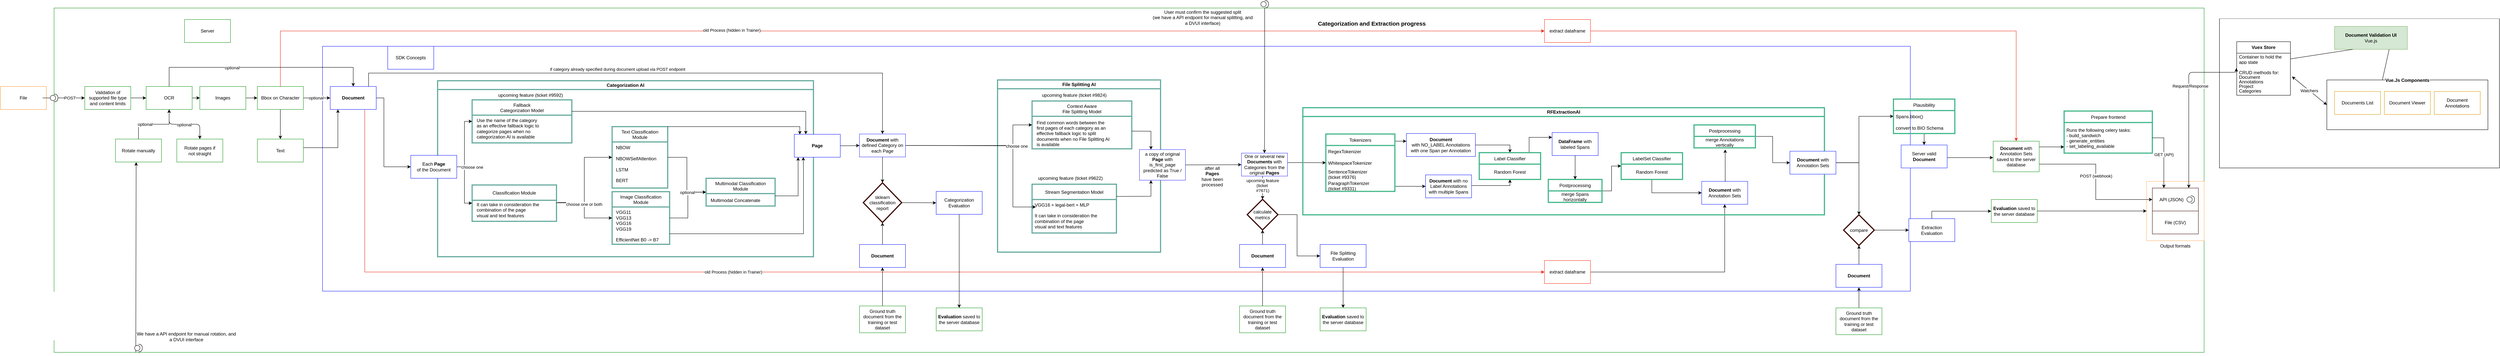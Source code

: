 <mxfile version="21.3.6" type="device">
  <diagram id="Y_4e-g6y54JG4lKSlURq" name="Page-1">
    <mxGraphModel dx="3293" dy="857" grid="1" gridSize="10" guides="1" tooltips="1" connect="1" arrows="1" fold="1" page="1" pageScale="1" pageWidth="850" pageHeight="1100" math="0" shadow="0">
      <root>
        <mxCell id="0" />
        <mxCell id="1" parent="0" />
        <mxCell id="4hGdP1M2JwbJeWWglB2I-54" value="" style="rounded=0;whiteSpace=wrap;html=1;strokeColor=#129416;" parent="1" vertex="1">
          <mxGeometry x="-850" y="120" width="5606" height="900" as="geometry" />
        </mxCell>
        <mxCell id="2g9Gco3Wk7Qit-5-Im8r-12" value="Output formats" style="rounded=0;whiteSpace=wrap;html=1;strokeColor=#FFB366;labelPosition=center;verticalLabelPosition=bottom;align=center;verticalAlign=top;" parent="1" vertex="1">
          <mxGeometry x="4606" y="573" width="150" height="155" as="geometry" />
        </mxCell>
        <mxCell id="4hGdP1M2JwbJeWWglB2I-15" value="" style="rounded=0;whiteSpace=wrap;html=1;strokeColor=#0F17FF;" parent="1" vertex="1">
          <mxGeometry x="-150" y="220" width="4140" height="640" as="geometry" />
        </mxCell>
        <mxCell id="4hGdP1M2JwbJeWWglB2I-59" style="edgeStyle=orthogonalEdgeStyle;rounded=0;orthogonalLoop=1;jettySize=auto;html=1;exitX=0.5;exitY=0;exitDx=0;exitDy=0;entryX=0;entryY=0.5;entryDx=0;entryDy=0;strokeColor=#E62712;" parent="1" source="4hGdP1M2JwbJeWWglB2I-42" target="4hGdP1M2JwbJeWWglB2I-60" edge="1">
          <mxGeometry relative="1" as="geometry">
            <Array as="points">
              <mxPoint x="-260" y="180" />
            </Array>
          </mxGeometry>
        </mxCell>
        <mxCell id="9MLLla6oI4jPxRE4S_ba-36" value="old Process (hidden in Trainer)" style="edgeLabel;html=1;align=center;verticalAlign=middle;resizable=0;points=[];" parent="4hGdP1M2JwbJeWWglB2I-59" vertex="1" connectable="0">
          <mxGeometry x="-0.086" y="2" relative="1" as="geometry">
            <mxPoint x="-251" as="offset" />
          </mxGeometry>
        </mxCell>
        <mxCell id="vx7GEG0v0-2Jzm9RmqDa-37" style="edgeStyle=orthogonalEdgeStyle;rounded=0;orthogonalLoop=1;jettySize=auto;html=1;entryX=0;entryY=0.5;entryDx=0;entryDy=0;" parent="1" source="4hGdP1M2JwbJeWWglB2I-1" target="vx7GEG0v0-2Jzm9RmqDa-39" edge="1">
          <mxGeometry relative="1" as="geometry">
            <mxPoint x="-90" y="760" as="targetPoint" />
            <Array as="points">
              <mxPoint x="10" y="355" />
              <mxPoint x="10" y="535" />
            </Array>
          </mxGeometry>
        </mxCell>
        <mxCell id="9MLLla6oI4jPxRE4S_ba-65" style="edgeStyle=orthogonalEdgeStyle;rounded=0;orthogonalLoop=1;jettySize=auto;html=1;entryX=0.5;entryY=0;entryDx=0;entryDy=0;" parent="1" source="4hGdP1M2JwbJeWWglB2I-4" target="9MLLla6oI4jPxRE4S_ba-66" edge="1">
          <mxGeometry relative="1" as="geometry">
            <Array as="points">
              <mxPoint x="2946" y="478" />
            </Array>
          </mxGeometry>
        </mxCell>
        <mxCell id="4hGdP1M2JwbJeWWglB2I-4" value="&lt;div&gt;&lt;b&gt;Document&lt;/b&gt;&lt;br&gt;&lt;/div&gt;&lt;div&gt;with NO_LABEL Annotations&lt;/div&gt;&lt;div&gt;with one Span per Annotation&lt;/div&gt;" style="rounded=0;whiteSpace=wrap;html=1;strokeColor=#0F17FF;" parent="1" vertex="1">
          <mxGeometry x="2676" y="448" width="180" height="60" as="geometry" />
        </mxCell>
        <mxCell id="4hGdP1M2JwbJeWWglB2I-38" value="SDK Concepts" style="rounded=0;whiteSpace=wrap;html=1;fillColor=none;strokeColor=#0F17FF;" parent="1" vertex="1">
          <mxGeometry x="20" y="220" width="120" height="60" as="geometry" />
        </mxCell>
        <mxCell id="2g9Gco3Wk7Qit-5-Im8r-6" style="edgeStyle=orthogonalEdgeStyle;rounded=0;orthogonalLoop=1;jettySize=auto;html=1;exitX=1;exitY=0.5;exitDx=0;exitDy=0;" parent="1" source="4hGdP1M2JwbJeWWglB2I-40" target="2g9Gco3Wk7Qit-5-Im8r-5" edge="1">
          <mxGeometry relative="1" as="geometry">
            <Array as="points">
              <mxPoint x="4326" y="483" />
            </Array>
          </mxGeometry>
        </mxCell>
        <mxCell id="2g9Gco3Wk7Qit-5-Im8r-18" style="edgeStyle=orthogonalEdgeStyle;rounded=0;orthogonalLoop=1;jettySize=auto;html=1;exitX=1;exitY=0.75;exitDx=0;exitDy=0;entryX=0;entryY=0.5;entryDx=0;entryDy=0;" parent="1" source="4hGdP1M2JwbJeWWglB2I-40" target="9MLLla6oI4jPxRE4S_ba-106" edge="1">
          <mxGeometry relative="1" as="geometry" />
        </mxCell>
        <mxCell id="2g9Gco3Wk7Qit-5-Im8r-19" value="POST (webhook)" style="edgeLabel;html=1;align=center;verticalAlign=middle;resizable=0;points=[];" parent="2g9Gco3Wk7Qit-5-Im8r-18" vertex="1" connectable="0">
          <mxGeometry x="-0.082" relative="1" as="geometry">
            <mxPoint as="offset" />
          </mxGeometry>
        </mxCell>
        <mxCell id="4hGdP1M2JwbJeWWglB2I-40" value="&lt;b&gt;Document &lt;/b&gt;with Annotation Sets saved to the server database" style="rounded=0;whiteSpace=wrap;html=1;strokeColor=#129416;" parent="1" vertex="1">
          <mxGeometry x="4206" y="468" width="120" height="80" as="geometry" />
        </mxCell>
        <mxCell id="4hGdP1M2JwbJeWWglB2I-44" style="edgeStyle=orthogonalEdgeStyle;rounded=0;orthogonalLoop=1;jettySize=auto;html=1;" parent="1" source="4hGdP1M2JwbJeWWglB2I-42" target="4hGdP1M2JwbJeWWglB2I-1" edge="1">
          <mxGeometry relative="1" as="geometry">
            <Array as="points">
              <mxPoint x="-130" y="355" />
              <mxPoint x="-130" y="355" />
            </Array>
          </mxGeometry>
        </mxCell>
        <mxCell id="9MLLla6oI4jPxRE4S_ba-6" value="optional" style="edgeLabel;html=1;align=center;verticalAlign=middle;resizable=0;points=[];" parent="4hGdP1M2JwbJeWWglB2I-44" vertex="1" connectable="0">
          <mxGeometry x="-0.063" relative="1" as="geometry">
            <mxPoint as="offset" />
          </mxGeometry>
        </mxCell>
        <mxCell id="9MLLla6oI4jPxRE4S_ba-1" value="" style="edgeStyle=orthogonalEdgeStyle;rounded=0;orthogonalLoop=1;jettySize=auto;html=1;" parent="1" source="4hGdP1M2JwbJeWWglB2I-42" target="4hGdP1M2JwbJeWWglB2I-43" edge="1">
          <mxGeometry relative="1" as="geometry" />
        </mxCell>
        <mxCell id="4hGdP1M2JwbJeWWglB2I-42" value="Bbox on Character" style="rounded=0;whiteSpace=wrap;html=1;fillColor=none;strokeColor=#129416;" parent="1" vertex="1">
          <mxGeometry x="-320" y="325" width="120" height="60" as="geometry" />
        </mxCell>
        <mxCell id="4hGdP1M2JwbJeWWglB2I-45" style="edgeStyle=orthogonalEdgeStyle;rounded=0;orthogonalLoop=1;jettySize=auto;html=1;" parent="1" source="4hGdP1M2JwbJeWWglB2I-43" target="4hGdP1M2JwbJeWWglB2I-1" edge="1">
          <mxGeometry relative="1" as="geometry">
            <Array as="points">
              <mxPoint x="-110" y="485" />
            </Array>
          </mxGeometry>
        </mxCell>
        <mxCell id="4hGdP1M2JwbJeWWglB2I-43" value="Text" style="rounded=0;whiteSpace=wrap;html=1;fillColor=none;strokeColor=#129416;" parent="1" vertex="1">
          <mxGeometry x="-320" y="462.5" width="120" height="60" as="geometry" />
        </mxCell>
        <mxCell id="9MLLla6oI4jPxRE4S_ba-94" style="edgeStyle=orthogonalEdgeStyle;rounded=0;orthogonalLoop=1;jettySize=auto;html=1;" parent="1" source="4hGdP1M2JwbJeWWglB2I-46" target="9MLLla6oI4jPxRE4S_ba-93" edge="1">
          <mxGeometry relative="1" as="geometry" />
        </mxCell>
        <mxCell id="4hGdP1M2JwbJeWWglB2I-46" value="Document" style="rounded=0;whiteSpace=wrap;html=1;strokeColor=#0F17FF;fontStyle=1" parent="1" vertex="1">
          <mxGeometry x="3796" y="790" width="120" height="60" as="geometry" />
        </mxCell>
        <mxCell id="4hGdP1M2JwbJeWWglB2I-50" style="edgeStyle=orthogonalEdgeStyle;rounded=0;orthogonalLoop=1;jettySize=auto;html=1;" parent="1" source="4hGdP1M2JwbJeWWglB2I-47" target="4hGdP1M2JwbJeWWglB2I-46" edge="1">
          <mxGeometry relative="1" as="geometry" />
        </mxCell>
        <mxCell id="4hGdP1M2JwbJeWWglB2I-47" value="Ground truth document from the training or test dataset" style="rounded=0;whiteSpace=wrap;html=1;strokeColor=#129416;" parent="1" vertex="1">
          <mxGeometry x="3796" y="903.75" width="120" height="70" as="geometry" />
        </mxCell>
        <mxCell id="4hGdP1M2JwbJeWWglB2I-55" value="Server" style="rounded=0;whiteSpace=wrap;html=1;fillColor=none;strokeColor=#129416;" parent="1" vertex="1">
          <mxGeometry x="-510" y="150" width="120" height="60" as="geometry" />
        </mxCell>
        <mxCell id="2g9Gco3Wk7Qit-5-Im8r-14" style="edgeStyle=orthogonalEdgeStyle;rounded=0;orthogonalLoop=1;jettySize=auto;html=1;exitX=1;exitY=0.5;exitDx=0;exitDy=0;entryX=0;entryY=0.5;entryDx=0;entryDy=0;" parent="1" source="4hGdP1M2JwbJeWWglB2I-56" target="2g9Gco3Wk7Qit-5-Im8r-12" edge="1">
          <mxGeometry relative="1" as="geometry" />
        </mxCell>
        <mxCell id="4hGdP1M2JwbJeWWglB2I-56" value="&lt;b&gt;Evaluation&lt;/b&gt; saved to the server database" style="rounded=0;whiteSpace=wrap;html=1;strokeColor=#129416;" parent="1" vertex="1">
          <mxGeometry x="4201" y="620.5" width="120" height="60" as="geometry" />
        </mxCell>
        <mxCell id="4hGdP1M2JwbJeWWglB2I-61" style="edgeStyle=orthogonalEdgeStyle;rounded=0;orthogonalLoop=1;jettySize=auto;html=1;strokeColor=#EB2813;entryX=0.5;entryY=0;entryDx=0;entryDy=0;exitX=1;exitY=0.5;exitDx=0;exitDy=0;" parent="1" source="4hGdP1M2JwbJeWWglB2I-60" target="4hGdP1M2JwbJeWWglB2I-40" edge="1">
          <mxGeometry relative="1" as="geometry">
            <Array as="points">
              <mxPoint x="4266" y="180" />
            </Array>
          </mxGeometry>
        </mxCell>
        <mxCell id="4hGdP1M2JwbJeWWglB2I-60" value="extract dataframe" style="rounded=0;whiteSpace=wrap;html=1;strokeColor=#FF2C14;" parent="1" vertex="1">
          <mxGeometry x="3036" y="150" width="120" height="60" as="geometry" />
        </mxCell>
        <mxCell id="9MLLla6oI4jPxRE4S_ba-4" style="edgeStyle=orthogonalEdgeStyle;rounded=0;orthogonalLoop=1;jettySize=auto;html=1;entryX=0.5;entryY=0;entryDx=0;entryDy=0;" parent="1" source="9MLLla6oI4jPxRE4S_ba-3" target="4hGdP1M2JwbJeWWglB2I-1" edge="1">
          <mxGeometry relative="1" as="geometry">
            <Array as="points">
              <mxPoint x="-550" y="275" />
              <mxPoint x="-70" y="275" />
            </Array>
          </mxGeometry>
        </mxCell>
        <mxCell id="9MLLla6oI4jPxRE4S_ba-5" value="optional" style="edgeLabel;html=1;align=center;verticalAlign=middle;resizable=0;points=[];" parent="9MLLla6oI4jPxRE4S_ba-4" vertex="1" connectable="0">
          <mxGeometry x="-0.263" y="-1" relative="1" as="geometry">
            <mxPoint as="offset" />
          </mxGeometry>
        </mxCell>
        <mxCell id="9MLLla6oI4jPxRE4S_ba-40" value="" style="edgeStyle=orthogonalEdgeStyle;rounded=0;orthogonalLoop=1;jettySize=auto;html=1;" parent="1" source="9MLLla6oI4jPxRE4S_ba-3" target="9MLLla6oI4jPxRE4S_ba-39" edge="1">
          <mxGeometry relative="1" as="geometry" />
        </mxCell>
        <mxCell id="2g9Gco3Wk7Qit-5-Im8r-27" style="endArrow=classic;startArrow=classic;html=1;fontFamily=Helvetica;fontSize=11;fontColor=default;align=center;strokeColor=default;edgeStyle=orthogonalEdgeStyle;" parent="1" source="9MLLla6oI4jPxRE4S_ba-3" target="GbPzBh_5DXwl44FfzJLB-2" edge="1">
          <mxGeometry relative="1" as="geometry" />
        </mxCell>
        <mxCell id="2g9Gco3Wk7Qit-5-Im8r-28" value="optional" style="edgeLabel;html=1;align=center;verticalAlign=middle;resizable=0;points=[];" parent="2g9Gco3Wk7Qit-5-Im8r-27" vertex="1" connectable="0">
          <mxGeometry x="-0.022" y="-1" relative="1" as="geometry">
            <mxPoint as="offset" />
          </mxGeometry>
        </mxCell>
        <mxCell id="9MLLla6oI4jPxRE4S_ba-3" value="OCR" style="rounded=0;whiteSpace=wrap;html=1;fillColor=none;strokeColor=#129416;" parent="1" vertex="1">
          <mxGeometry x="-610" y="325" width="120" height="60" as="geometry" />
        </mxCell>
        <mxCell id="9MLLla6oI4jPxRE4S_ba-45" style="edgeStyle=orthogonalEdgeStyle;rounded=0;orthogonalLoop=1;jettySize=auto;html=1;" parent="1" source="9MLLla6oI4jPxRE4S_ba-90" target="4hGdP1M2JwbJeWWglB2I-40" edge="1">
          <mxGeometry relative="1" as="geometry">
            <mxPoint x="4309" y="363" as="sourcePoint" />
            <Array as="points">
              <mxPoint x="4191" y="511" />
              <mxPoint x="4191" y="511" />
            </Array>
          </mxGeometry>
        </mxCell>
        <mxCell id="9MLLla6oI4jPxRE4S_ba-41" style="edgeStyle=orthogonalEdgeStyle;rounded=0;orthogonalLoop=1;jettySize=auto;html=1;" parent="1" source="9MLLla6oI4jPxRE4S_ba-39" target="4hGdP1M2JwbJeWWglB2I-42" edge="1">
          <mxGeometry relative="1" as="geometry" />
        </mxCell>
        <mxCell id="9MLLla6oI4jPxRE4S_ba-39" value="Images" style="rounded=0;whiteSpace=wrap;html=1;fillColor=none;strokeColor=#129416;" parent="1" vertex="1">
          <mxGeometry x="-470" y="325" width="120" height="60" as="geometry" />
        </mxCell>
        <mxCell id="9MLLla6oI4jPxRE4S_ba-43" style="edgeStyle=orthogonalEdgeStyle;rounded=0;orthogonalLoop=1;jettySize=auto;html=1;entryX=0;entryY=0.5;entryDx=0;entryDy=0;startArrow=none;" parent="1" source="HjN8L-3muKGVJR2-hx_8-20" target="HjN8L-3muKGVJR2-hx_8-12" edge="1">
          <mxGeometry relative="1" as="geometry" />
        </mxCell>
        <mxCell id="9MLLla6oI4jPxRE4S_ba-92" value="POST" style="edgeLabel;html=1;align=center;verticalAlign=middle;resizable=0;points=[];" parent="9MLLla6oI4jPxRE4S_ba-43" vertex="1" connectable="0">
          <mxGeometry x="0.236" y="-2" relative="1" as="geometry">
            <mxPoint x="-13" y="-2" as="offset" />
          </mxGeometry>
        </mxCell>
        <mxCell id="9MLLla6oI4jPxRE4S_ba-42" value="File" style="rounded=0;whiteSpace=wrap;html=1;strokeColor=#FF9933;" parent="1" vertex="1">
          <mxGeometry x="-990" y="325" width="120" height="60" as="geometry" />
        </mxCell>
        <mxCell id="uCFwbwdLhiHwo-Qxrh92-10" style="edgeStyle=orthogonalEdgeStyle;rounded=0;orthogonalLoop=1;jettySize=auto;html=1;" parent="1" source="9MLLla6oI4jPxRE4S_ba-53" edge="1">
          <mxGeometry relative="1" as="geometry">
            <mxPoint x="2676" y="468" as="targetPoint" />
            <Array as="points">
              <mxPoint x="2676" y="468" />
            </Array>
          </mxGeometry>
        </mxCell>
        <mxCell id="uCFwbwdLhiHwo-Qxrh92-13" style="edgeStyle=orthogonalEdgeStyle;rounded=0;orthogonalLoop=1;jettySize=auto;html=1;" parent="1" source="9MLLla6oI4jPxRE4S_ba-53" target="9MLLla6oI4jPxRE4S_ba-58" edge="1">
          <mxGeometry relative="1" as="geometry">
            <Array as="points">
              <mxPoint x="2666" y="586" />
              <mxPoint x="2666" y="586" />
            </Array>
          </mxGeometry>
        </mxCell>
        <mxCell id="9MLLla6oI4jPxRE4S_ba-53" value="Tokenizers" style="swimlane;fontStyle=0;childLayout=stackLayout;horizontal=1;startSize=30;horizontalStack=0;resizeParent=1;resizeParentMax=0;resizeLast=0;collapsible=1;marginBottom=0;strokeColor=#44B78B;strokeWidth=3;" parent="1" vertex="1">
          <mxGeometry x="2466" y="449.25" width="180" height="150" as="geometry">
            <mxRectangle x="1990" y="441.25" width="150" height="30" as="alternateBounds" />
          </mxGeometry>
        </mxCell>
        <mxCell id="9MLLla6oI4jPxRE4S_ba-56" value="RegexTokenizer" style="text;strokeColor=none;fillColor=none;align=left;verticalAlign=middle;spacingLeft=4;spacingRight=4;overflow=hidden;points=[[0,0.5],[1,0.5]];portConstraint=eastwest;rotatable=0;" parent="9MLLla6oI4jPxRE4S_ba-53" vertex="1">
          <mxGeometry y="30" width="180" height="30" as="geometry" />
        </mxCell>
        <mxCell id="PVjARp0YHHE5zDxc7D2C-11" value="WhitespaceTokenizer" style="text;strokeColor=none;fillColor=none;align=left;verticalAlign=middle;spacingLeft=4;spacingRight=4;overflow=hidden;points=[[0,0.5],[1,0.5]];portConstraint=eastwest;rotatable=0;" parent="9MLLla6oI4jPxRE4S_ba-53" vertex="1">
          <mxGeometry y="60" width="180" height="30" as="geometry" />
        </mxCell>
        <mxCell id="9MLLla6oI4jPxRE4S_ba-54" value="SentenceTokenizer&#xa;(ticket #9376)" style="text;strokeColor=none;fillColor=none;align=left;verticalAlign=middle;spacingLeft=4;spacingRight=4;overflow=hidden;points=[[0,0.5],[1,0.5]];portConstraint=eastwest;rotatable=0;" parent="9MLLla6oI4jPxRE4S_ba-53" vertex="1">
          <mxGeometry y="90" width="180" height="30" as="geometry" />
        </mxCell>
        <mxCell id="9MLLla6oI4jPxRE4S_ba-55" value="ParagraphTokenizer&#xa;(ticket #9331)" style="text;strokeColor=none;fillColor=none;align=left;verticalAlign=middle;spacingLeft=4;spacingRight=4;overflow=hidden;points=[[0,0.5],[1,0.5]];portConstraint=eastwest;rotatable=0;" parent="9MLLla6oI4jPxRE4S_ba-53" vertex="1">
          <mxGeometry y="120" width="180" height="30" as="geometry" />
        </mxCell>
        <mxCell id="9MLLla6oI4jPxRE4S_ba-64" style="edgeStyle=orthogonalEdgeStyle;rounded=0;orthogonalLoop=1;jettySize=auto;html=1;entryX=0.5;entryY=1;entryDx=0;entryDy=0;" parent="1" source="9MLLla6oI4jPxRE4S_ba-58" target="9MLLla6oI4jPxRE4S_ba-66" edge="1">
          <mxGeometry relative="1" as="geometry">
            <Array as="points">
              <mxPoint x="2946" y="584" />
            </Array>
          </mxGeometry>
        </mxCell>
        <mxCell id="9MLLla6oI4jPxRE4S_ba-58" value="&lt;b&gt;Document&lt;/b&gt;&amp;nbsp;with no Label Annotations with multiple Spans" style="rounded=0;whiteSpace=wrap;html=1;strokeColor=#0F17FF;" parent="1" vertex="1">
          <mxGeometry x="2726" y="556.13" width="120" height="60" as="geometry" />
        </mxCell>
        <mxCell id="9MLLla6oI4jPxRE4S_ba-71" style="edgeStyle=orthogonalEdgeStyle;rounded=0;orthogonalLoop=1;jettySize=auto;html=1;" parent="1" source="9MLLla6oI4jPxRE4S_ba-66" target="9MLLla6oI4jPxRE4S_ba-10" edge="1">
          <mxGeometry relative="1" as="geometry">
            <Array as="points">
              <mxPoint x="2996" y="458" />
            </Array>
          </mxGeometry>
        </mxCell>
        <mxCell id="9MLLla6oI4jPxRE4S_ba-66" value="Label Classifier" style="swimlane;fontStyle=0;childLayout=stackLayout;horizontal=1;startSize=30;horizontalStack=0;resizeParent=1;resizeParentMax=0;resizeLast=0;collapsible=1;marginBottom=0;strokeColor=#44B78B;strokeWidth=3;" parent="1" vertex="1">
          <mxGeometry x="2866" y="498" width="160" height="70" as="geometry">
            <mxRectangle x="320" y="370" width="150" height="30" as="alternateBounds" />
          </mxGeometry>
        </mxCell>
        <mxCell id="9MLLla6oI4jPxRE4S_ba-67" value="Random Forest" style="text;strokeColor=none;fillColor=none;align=center;verticalAlign=middle;spacingLeft=4;spacingRight=4;overflow=hidden;points=[[0,0.5],[1,0.5]];portConstraint=eastwest;rotatable=0;" parent="9MLLla6oI4jPxRE4S_ba-66" vertex="1">
          <mxGeometry y="30" width="160" height="40" as="geometry" />
        </mxCell>
        <mxCell id="9MLLla6oI4jPxRE4S_ba-88" style="edgeStyle=orthogonalEdgeStyle;rounded=0;orthogonalLoop=1;jettySize=auto;html=1;entryX=0;entryY=0.5;entryDx=0;entryDy=0;" parent="1" source="9MLLla6oI4jPxRE4S_ba-72" target="9MLLla6oI4jPxRE4S_ba-77" edge="1">
          <mxGeometry relative="1" as="geometry" />
        </mxCell>
        <mxCell id="9MLLla6oI4jPxRE4S_ba-72" value="Postprocessing" style="swimlane;fontStyle=0;childLayout=stackLayout;horizontal=1;startSize=30;horizontalStack=0;resizeParent=1;resizeParentMax=0;resizeLast=0;collapsible=1;marginBottom=0;strokeColor=#44B78B;strokeWidth=3;" parent="1" vertex="1">
          <mxGeometry x="3426" y="425.5" width="160" height="60" as="geometry">
            <mxRectangle x="320" y="370" width="150" height="30" as="alternateBounds" />
          </mxGeometry>
        </mxCell>
        <mxCell id="9MLLla6oI4jPxRE4S_ba-85" value="merge Annotations&#xa;vertically" style="text;strokeColor=none;fillColor=none;align=center;verticalAlign=middle;spacingLeft=4;spacingRight=4;overflow=hidden;points=[[0,0.5],[1,0.5]];portConstraint=eastwest;rotatable=0;" parent="9MLLla6oI4jPxRE4S_ba-72" vertex="1">
          <mxGeometry y="30" width="160" height="30" as="geometry" />
        </mxCell>
        <mxCell id="9MLLla6oI4jPxRE4S_ba-89" style="edgeStyle=orthogonalEdgeStyle;rounded=0;orthogonalLoop=1;jettySize=auto;html=1;entryX=0;entryY=0.5;entryDx=0;entryDy=0;" parent="1" source="9MLLla6oI4jPxRE4S_ba-77" target="9MLLla6oI4jPxRE4S_ba-79" edge="1">
          <mxGeometry relative="1" as="geometry">
            <Array as="points">
              <mxPoint x="3856" y="524" />
              <mxPoint x="3856" y="403" />
            </Array>
          </mxGeometry>
        </mxCell>
        <mxCell id="9MLLla6oI4jPxRE4S_ba-95" style="edgeStyle=orthogonalEdgeStyle;rounded=0;orthogonalLoop=1;jettySize=auto;html=1;" parent="1" source="9MLLla6oI4jPxRE4S_ba-77" target="9MLLla6oI4jPxRE4S_ba-93" edge="1">
          <mxGeometry relative="1" as="geometry">
            <Array as="points">
              <mxPoint x="3856" y="524" />
            </Array>
          </mxGeometry>
        </mxCell>
        <mxCell id="9MLLla6oI4jPxRE4S_ba-91" style="edgeStyle=orthogonalEdgeStyle;rounded=0;orthogonalLoop=1;jettySize=auto;html=1;" parent="1" source="9MLLla6oI4jPxRE4S_ba-78" target="9MLLla6oI4jPxRE4S_ba-90" edge="1">
          <mxGeometry relative="1" as="geometry">
            <Array as="points">
              <mxPoint x="4026" y="458" />
              <mxPoint x="4026" y="458" />
            </Array>
          </mxGeometry>
        </mxCell>
        <mxCell id="9MLLla6oI4jPxRE4S_ba-78" value="Plausibility" style="swimlane;fontStyle=0;childLayout=stackLayout;horizontal=1;startSize=30;horizontalStack=0;resizeParent=1;resizeParentMax=0;resizeLast=0;collapsible=1;marginBottom=0;strokeColor=#44B78B;strokeWidth=3;" parent="1" vertex="1">
          <mxGeometry x="3946" y="358" width="160" height="90" as="geometry">
            <mxRectangle x="320" y="370" width="150" height="30" as="alternateBounds" />
          </mxGeometry>
        </mxCell>
        <mxCell id="9MLLla6oI4jPxRE4S_ba-79" value="Spans.bbox()" style="text;strokeColor=none;fillColor=none;align=left;verticalAlign=middle;spacingLeft=4;spacingRight=4;overflow=hidden;points=[[0,0.5],[1,0.5]];portConstraint=eastwest;rotatable=0;" parent="9MLLla6oI4jPxRE4S_ba-78" vertex="1">
          <mxGeometry y="30" width="160" height="30" as="geometry" />
        </mxCell>
        <mxCell id="9MLLla6oI4jPxRE4S_ba-80" value="convert to BIO Schema" style="text;strokeColor=none;fillColor=none;align=left;verticalAlign=middle;spacingLeft=4;spacingRight=4;overflow=hidden;points=[[0,0.5],[1,0.5]];portConstraint=eastwest;rotatable=0;" parent="9MLLla6oI4jPxRE4S_ba-78" vertex="1">
          <mxGeometry y="60" width="160" height="30" as="geometry" />
        </mxCell>
        <mxCell id="9MLLla6oI4jPxRE4S_ba-97" style="edgeStyle=orthogonalEdgeStyle;rounded=0;orthogonalLoop=1;jettySize=auto;html=1;" parent="1" source="9MLLla6oI4jPxRE4S_ba-93" target="9MLLla6oI4jPxRE4S_ba-96" edge="1">
          <mxGeometry relative="1" as="geometry" />
        </mxCell>
        <mxCell id="9MLLla6oI4jPxRE4S_ba-93" value="compare" style="rhombus;whiteSpace=wrap;html=1;strokeColor=#3D0A05;strokeWidth=3;" parent="1" vertex="1">
          <mxGeometry x="3816" y="660.5" width="80" height="80" as="geometry" />
        </mxCell>
        <mxCell id="9MLLla6oI4jPxRE4S_ba-98" style="edgeStyle=orthogonalEdgeStyle;rounded=0;orthogonalLoop=1;jettySize=auto;html=1;" parent="1" source="9MLLla6oI4jPxRE4S_ba-96" target="4hGdP1M2JwbJeWWglB2I-56" edge="1">
          <mxGeometry relative="1" as="geometry">
            <Array as="points">
              <mxPoint x="4046" y="651" />
            </Array>
          </mxGeometry>
        </mxCell>
        <mxCell id="9MLLla6oI4jPxRE4S_ba-96" value="&lt;div&gt;Extraction &lt;br&gt;&lt;/div&gt;&lt;div&gt;Evaluation&lt;/div&gt;" style="rounded=0;whiteSpace=wrap;html=1;strokeColor=#0F17FF;" parent="1" vertex="1">
          <mxGeometry x="3986" y="670.5" width="120" height="60" as="geometry" />
        </mxCell>
        <mxCell id="9MLLla6oI4jPxRE4S_ba-104" value="File (CSV)" style="rounded=0;whiteSpace=wrap;html=1;strokeColor=#3D0A05;" parent="1" vertex="1">
          <mxGeometry x="4621" y="650.5" width="120" height="60" as="geometry" />
        </mxCell>
        <mxCell id="9MLLla6oI4jPxRE4S_ba-106" value="API (JSON)&amp;nbsp;&amp;nbsp;&amp;nbsp;&amp;nbsp;&amp;nbsp;&amp;nbsp; " style="rounded=0;whiteSpace=wrap;html=1;strokeColor=#3D0A05;" parent="1" vertex="1">
          <mxGeometry x="4621" y="590.5" width="120" height="60" as="geometry" />
        </mxCell>
        <mxCell id="V9HdjX9iqHW_Pui06T7V-6" style="edgeStyle=orthogonalEdgeStyle;rounded=0;orthogonalLoop=1;jettySize=auto;html=1;" parent="1" source="V9HdjX9iqHW_Pui06T7V-3" target="4hGdP1M2JwbJeWWglB2I-25" edge="1">
          <mxGeometry relative="1" as="geometry" />
        </mxCell>
        <mxCell id="V9HdjX9iqHW_Pui06T7V-3" value="extract dataframe" style="rounded=0;whiteSpace=wrap;html=1;strokeColor=#FF2C14;" parent="1" vertex="1">
          <mxGeometry x="3036" y="780" width="120" height="60" as="geometry" />
        </mxCell>
        <mxCell id="LKTkPYLuN1g2WceH0jgF-83" value="" style="swimlane;startSize=0;labelBackgroundColor=none;fillStyle=auto;rounded=0;swimlaneFillColor=default;" parent="1" vertex="1">
          <mxGeometry x="4796" y="148" width="730" height="390" as="geometry" />
        </mxCell>
        <mxCell id="LKTkPYLuN1g2WceH0jgF-74" value="Vue.Js Components" style="swimlane;startSize=0;movable=1;resizable=1;rotatable=1;deletable=1;editable=1;connectable=1;fillColor=#D4E1F5;labelBackgroundColor=default;labelBorderColor=#FFFFFF;" parent="LKTkPYLuN1g2WceH0jgF-83" vertex="1">
          <mxGeometry x="280" y="160" width="420" height="130" as="geometry">
            <mxRectangle x="850" y="260" width="50" height="40" as="alternateBounds" />
          </mxGeometry>
        </mxCell>
        <mxCell id="LKTkPYLuN1g2WceH0jgF-77" value="Document Annotations" style="rounded=0;whiteSpace=wrap;html=1;movable=1;resizable=1;rotatable=1;deletable=1;editable=1;connectable=1;fillColor=none;strokeColor=#d79b00;" parent="LKTkPYLuN1g2WceH0jgF-74" vertex="1">
          <mxGeometry x="280" y="30" width="120" height="60" as="geometry" />
        </mxCell>
        <mxCell id="LKTkPYLuN1g2WceH0jgF-76" value="Document Viewer" style="whiteSpace=wrap;html=1;rounded=0;movable=1;resizable=1;rotatable=1;deletable=1;editable=1;connectable=1;fillColor=none;strokeColor=#d79b00;" parent="LKTkPYLuN1g2WceH0jgF-74" vertex="1">
          <mxGeometry x="150" y="30" width="120" height="60" as="geometry" />
        </mxCell>
        <mxCell id="LKTkPYLuN1g2WceH0jgF-75" value="Documents List" style="rounded=0;whiteSpace=wrap;html=1;movable=1;resizable=1;rotatable=1;deletable=1;editable=1;connectable=1;fillColor=none;strokeColor=#d79b00;" parent="LKTkPYLuN1g2WceH0jgF-74" vertex="1">
          <mxGeometry x="20" y="30" width="120" height="60" as="geometry" />
        </mxCell>
        <mxCell id="mCsw30LCLhBXIYTIs269-1" value="&lt;b&gt;Vuex Store&lt;/b&gt;" style="swimlane;fontStyle=0;childLayout=stackLayout;horizontal=1;startSize=30;horizontalStack=0;resizeParent=1;resizeParentMax=0;resizeLast=0;collapsible=1;marginBottom=0;whiteSpace=wrap;html=1;" parent="LKTkPYLuN1g2WceH0jgF-83" vertex="1">
          <mxGeometry x="45" y="60" width="140" height="140" as="geometry" />
        </mxCell>
        <mxCell id="mCsw30LCLhBXIYTIs269-2" value="Container to hold the app state" style="text;strokeColor=none;fillColor=none;align=left;verticalAlign=middle;spacingLeft=4;spacingRight=4;overflow=hidden;points=[[0,0.5],[1,0.5]];portConstraint=eastwest;rotatable=0;whiteSpace=wrap;html=1;fontSize=12;" parent="mCsw30LCLhBXIYTIs269-1" vertex="1">
          <mxGeometry y="30" width="140" height="30" as="geometry" />
        </mxCell>
        <mxCell id="mCsw30LCLhBXIYTIs269-4" value="&lt;p style=&quot;line-height: 100%; font-size: 12px;&quot;&gt;&lt;font style=&quot;font-size: 12px;&quot;&gt;CRUD methods for:&lt;br&gt;Document&lt;br&gt;Annotations&lt;br&gt;Project&lt;br&gt;Categories&lt;br&gt;&lt;/font&gt;&lt;/p&gt;" style="text;strokeColor=none;fillColor=none;align=left;verticalAlign=middle;spacingLeft=4;spacingRight=4;overflow=hidden;points=[[0,0.5],[1,0.5]];portConstraint=eastwest;rotatable=0;whiteSpace=wrap;html=1;fontSize=16;" parent="mCsw30LCLhBXIYTIs269-1" vertex="1">
          <mxGeometry y="60" width="140" height="80" as="geometry" />
        </mxCell>
        <mxCell id="LKTkPYLuN1g2WceH0jgF-73" value="Watchers" style="endArrow=classic;startArrow=classic;html=1;rounded=0;exitX=1.029;exitY=0.388;exitDx=0;exitDy=0;movable=1;resizable=1;rotatable=1;deletable=1;editable=1;connectable=1;entryX=0;entryY=0.5;entryDx=0;entryDy=0;exitPerimeter=0;" parent="LKTkPYLuN1g2WceH0jgF-83" source="mCsw30LCLhBXIYTIs269-4" target="LKTkPYLuN1g2WceH0jgF-74" edge="1">
          <mxGeometry width="50" height="50" relative="1" as="geometry">
            <mxPoint x="170" y="142.5" as="sourcePoint" />
            <mxPoint x="295" y="140" as="targetPoint" />
          </mxGeometry>
        </mxCell>
        <mxCell id="LKTkPYLuN1g2WceH0jgF-64" value="&lt;b&gt;Document Validation UI&lt;/b&gt;&lt;br&gt;Vue.js" style="rounded=0;whiteSpace=wrap;html=1;movable=1;resizable=1;rotatable=1;deletable=1;editable=1;connectable=1;fillColor=#d5e8d4;strokeColor=#82b366;" parent="LKTkPYLuN1g2WceH0jgF-83" vertex="1">
          <mxGeometry x="300" y="20" width="190" height="60" as="geometry" />
        </mxCell>
        <mxCell id="LKTkPYLuN1g2WceH0jgF-79" value="" style="endArrow=none;html=1;rounded=0;fontSize=19;entryX=0.25;entryY=1;entryDx=0;entryDy=0;exitX=1;exitY=0.5;exitDx=0;exitDy=0;movable=1;resizable=1;rotatable=1;deletable=1;editable=1;connectable=1;" parent="LKTkPYLuN1g2WceH0jgF-83" source="mCsw30LCLhBXIYTIs269-2" target="LKTkPYLuN1g2WceH0jgF-64" edge="1">
          <mxGeometry width="50" height="50" relative="1" as="geometry">
            <mxPoint x="155" y="118.75" as="sourcePoint" />
            <mxPoint x="330" y="315" as="targetPoint" />
          </mxGeometry>
        </mxCell>
        <mxCell id="I0hLGGDyabvLFm6WPscO-2" value="" style="endArrow=none;html=1;rounded=0;entryX=0.75;entryY=1;entryDx=0;entryDy=0;exitX=0.345;exitY=-0.004;exitDx=0;exitDy=0;exitPerimeter=0;" parent="LKTkPYLuN1g2WceH0jgF-83" source="LKTkPYLuN1g2WceH0jgF-74" target="LKTkPYLuN1g2WceH0jgF-64" edge="1">
          <mxGeometry width="50" height="50" relative="1" as="geometry">
            <mxPoint x="270" y="270" as="sourcePoint" />
            <mxPoint x="320" y="220" as="targetPoint" />
          </mxGeometry>
        </mxCell>
        <mxCell id="gmDyt483ovcnzdWVHVRp-11" value="" style="endArrow=classic;html=1;rounded=0;entryX=0;entryY=0.5;entryDx=0;entryDy=0;exitX=1;exitY=0.5;exitDx=0;exitDy=0;edgeStyle=orthogonalEdgeStyle;" parent="1" source="vx7GEG0v0-2Jzm9RmqDa-44" target="gmDyt483ovcnzdWVHVRp-7" edge="1">
          <mxGeometry width="50" height="50" relative="1" as="geometry">
            <mxPoint x="1260" y="361.25" as="sourcePoint" />
            <mxPoint x="530" y="305" as="targetPoint" />
            <Array as="points" />
          </mxGeometry>
        </mxCell>
        <mxCell id="PVjARp0YHHE5zDxc7D2C-14" style="edgeStyle=orthogonalEdgeStyle;rounded=0;orthogonalLoop=1;jettySize=auto;html=1;exitX=1;exitY=0.5;exitDx=0;exitDy=0;entryX=0;entryY=0.5;entryDx=0;entryDy=0;" parent="1" source="PVjARp0YHHE5zDxc7D2C-7" target="vx7GEG0v0-2Jzm9RmqDa-51" edge="1">
          <mxGeometry relative="1" as="geometry">
            <mxPoint x="4046" y="368" as="targetPoint" />
            <Array as="points" />
          </mxGeometry>
        </mxCell>
        <mxCell id="PVjARp0YHHE5zDxc7D2C-7" value="Postprocessing" style="swimlane;fontStyle=0;childLayout=stackLayout;horizontal=1;startSize=30;horizontalStack=0;resizeParent=1;resizeParentMax=0;resizeLast=0;collapsible=1;marginBottom=0;strokeColor=#44B78B;strokeWidth=3;" parent="1" vertex="1">
          <mxGeometry x="3046" y="568" width="140" height="60" as="geometry">
            <mxRectangle x="320" y="370" width="150" height="30" as="alternateBounds" />
          </mxGeometry>
        </mxCell>
        <mxCell id="PVjARp0YHHE5zDxc7D2C-8" value="merge Spans&#xa;horizontally" style="text;strokeColor=none;fillColor=none;align=center;verticalAlign=middle;spacingLeft=4;spacingRight=4;overflow=hidden;points=[[0,0.5],[1,0.5]];portConstraint=eastwest;rotatable=0;" parent="PVjARp0YHHE5zDxc7D2C-7" vertex="1">
          <mxGeometry y="30" width="140" height="30" as="geometry" />
        </mxCell>
        <mxCell id="9MLLla6oI4jPxRE4S_ba-90" value="Server valid&lt;br&gt;&lt;b&gt;Document&lt;/b&gt;" style="rounded=0;whiteSpace=wrap;html=1;strokeColor=#1222FF;" parent="1" vertex="1">
          <mxGeometry x="3966" y="478" width="120" height="60" as="geometry" />
        </mxCell>
        <mxCell id="GbPzBh_5DXwl44FfzJLB-1" value="Categorization and Extraction progress" style="text;html=1;strokeColor=none;fillColor=none;align=center;verticalAlign=middle;whiteSpace=wrap;rounded=0;fontStyle=1;fontSize=15;" parent="1" vertex="1">
          <mxGeometry x="2401" y="100" width="370" height="120" as="geometry" />
        </mxCell>
        <mxCell id="GbPzBh_5DXwl44FfzJLB-2" value="&lt;span style=&quot;font-weight: normal;&quot;&gt;Rotate pages if&lt;br&gt;not straight&lt;br&gt;&lt;/span&gt;" style="rounded=0;whiteSpace=wrap;html=1;fillColor=none;strokeColor=#129416;fontStyle=1" parent="1" vertex="1">
          <mxGeometry x="-530" y="462.5" width="120" height="60" as="geometry" />
        </mxCell>
        <mxCell id="2g9Gco3Wk7Qit-5-Im8r-3" value="Prepare frontend" style="swimlane;fontStyle=0;childLayout=stackLayout;horizontal=1;startSize=30;horizontalStack=0;resizeParent=1;resizeParentMax=0;resizeLast=0;collapsible=1;marginBottom=0;strokeColor=#44B78B;strokeWidth=3;" parent="1" vertex="1">
          <mxGeometry x="4391" y="389.25" width="230" height="110" as="geometry">
            <mxRectangle x="320" y="370" width="150" height="30" as="alternateBounds" />
          </mxGeometry>
        </mxCell>
        <mxCell id="2g9Gco3Wk7Qit-5-Im8r-5" value="Runs the following celery tasks:&#xa;- build_sandwich&#xa;- generate_entities&#xa;- set_labeling_available" style="text;strokeColor=none;fillColor=none;align=left;verticalAlign=middle;spacingLeft=4;spacingRight=4;overflow=hidden;points=[[0,0.5],[1,0.5]];portConstraint=eastwest;rotatable=0;" parent="2g9Gco3Wk7Qit-5-Im8r-3" vertex="1">
          <mxGeometry y="30" width="230" height="80" as="geometry" />
        </mxCell>
        <mxCell id="2g9Gco3Wk7Qit-5-Im8r-21" style="edgeStyle=orthogonalEdgeStyle;rounded=0;orthogonalLoop=1;jettySize=auto;html=1;exitX=1;exitY=0.5;exitDx=0;exitDy=0;entryX=0.25;entryY=0;entryDx=0;entryDy=0;" parent="1" source="2g9Gco3Wk7Qit-5-Im8r-5" target="9MLLla6oI4jPxRE4S_ba-106" edge="1">
          <mxGeometry relative="1" as="geometry" />
        </mxCell>
        <mxCell id="2g9Gco3Wk7Qit-5-Im8r-22" value="GET (API)" style="edgeLabel;html=1;align=center;verticalAlign=middle;resizable=0;points=[];" parent="2g9Gco3Wk7Qit-5-Im8r-21" vertex="1" connectable="0">
          <mxGeometry x="-0.086" relative="1" as="geometry">
            <mxPoint as="offset" />
          </mxGeometry>
        </mxCell>
        <mxCell id="2g9Gco3Wk7Qit-5-Im8r-24" style="endArrow=classic;startArrow=classic;html=1;fontFamily=Helvetica;fontSize=11;fontColor=default;align=center;strokeColor=default;edgeStyle=orthogonalEdgeStyle;entryX=-0.007;entryY=0.113;entryDx=0;entryDy=0;entryPerimeter=0;" parent="1" source="9MLLla6oI4jPxRE4S_ba-106" target="mCsw30LCLhBXIYTIs269-4" edge="1">
          <mxGeometry relative="1" as="geometry">
            <Array as="points">
              <mxPoint x="4716" y="288" />
            </Array>
            <mxPoint x="4816" y="288" as="targetPoint" />
          </mxGeometry>
        </mxCell>
        <mxCell id="2g9Gco3Wk7Qit-5-Im8r-26" value="Request/Response" style="edgeLabel;html=1;align=center;verticalAlign=middle;resizable=0;points=[];" parent="2g9Gco3Wk7Qit-5-Im8r-24" vertex="1" connectable="0">
          <mxGeometry x="0.219" y="-4" relative="1" as="geometry">
            <mxPoint as="offset" />
          </mxGeometry>
        </mxCell>
        <mxCell id="vx7GEG0v0-2Jzm9RmqDa-35" value="Categorization AI" style="swimlane;whiteSpace=wrap;html=1;strokeColor=#67AB9F;strokeWidth=3;" parent="1" vertex="1">
          <mxGeometry x="150" y="310" width="980" height="460" as="geometry" />
        </mxCell>
        <mxCell id="vx7GEG0v0-2Jzm9RmqDa-28" value="Fallback&#xa;Categorization Model" style="swimlane;strokeColor=#67AB9F;strokeWidth=3;fontStyle=0;startSize=40;" parent="vx7GEG0v0-2Jzm9RmqDa-35" vertex="1">
          <mxGeometry x="90" y="50" width="260" height="112.5" as="geometry" />
        </mxCell>
        <mxCell id="vx7GEG0v0-2Jzm9RmqDa-29" value="&lt;div&gt;Use the name of the category&lt;/div&gt;&lt;div&gt;as an effective fallback logic to&lt;/div&gt;&lt;div&gt;categorize pages when no&lt;/div&gt;&lt;div&gt;categorization AI is available&lt;/div&gt;" style="text;html=1;resizable=0;autosize=1;align=left;verticalAlign=middle;points=[];fillColor=none;strokeColor=none;rounded=0;strokeWidth=3;" parent="vx7GEG0v0-2Jzm9RmqDa-28" vertex="1">
          <mxGeometry x="10" y="40" width="210" height="70" as="geometry" />
        </mxCell>
        <mxCell id="HjN8L-3muKGVJR2-hx_8-2" value="upcoming feature (ticket #9592)" style="text;html=1;strokeColor=none;fillColor=none;align=center;verticalAlign=middle;whiteSpace=wrap;rounded=0;" parent="vx7GEG0v0-2Jzm9RmqDa-28" vertex="1">
          <mxGeometry x="-25" y="-27" width="355" height="30" as="geometry" />
        </mxCell>
        <mxCell id="vx7GEG0v0-2Jzm9RmqDa-30" value="Classification Module" style="swimlane;strokeColor=#67AB9F;strokeWidth=3;fontStyle=0;startSize=40;" parent="vx7GEG0v0-2Jzm9RmqDa-35" vertex="1">
          <mxGeometry x="90" y="272.5" width="220" height="95" as="geometry" />
        </mxCell>
        <mxCell id="vx7GEG0v0-2Jzm9RmqDa-31" value="&lt;div&gt;It can take in consideration the&lt;/div&gt;&lt;div&gt;combination of the page&lt;/div&gt;&lt;div&gt;visual and text features&lt;/div&gt;" style="text;html=1;resizable=0;autosize=1;align=left;verticalAlign=middle;points=[];fillColor=none;strokeColor=none;rounded=0;strokeWidth=3;" parent="vx7GEG0v0-2Jzm9RmqDa-30" vertex="1">
          <mxGeometry x="10" y="35" width="210" height="60" as="geometry" />
        </mxCell>
        <mxCell id="vx7GEG0v0-2Jzm9RmqDa-19" value="Image Classification&#xa;Module" style="swimlane;strokeColor=#67AB9F;strokeWidth=3;fontStyle=0;startSize=40;" parent="vx7GEG0v0-2Jzm9RmqDa-35" vertex="1">
          <mxGeometry x="455" y="290" width="150" height="137.5" as="geometry" />
        </mxCell>
        <mxCell id="vx7GEG0v0-2Jzm9RmqDa-20" value="&lt;div align=&quot;left&quot;&gt;VGG11&lt;/div&gt;&lt;div align=&quot;left&quot;&gt;VGG13&lt;/div&gt;&lt;div align=&quot;left&quot;&gt;VGG16&lt;/div&gt;&lt;div align=&quot;left&quot;&gt;VGG19&lt;/div&gt;&lt;div align=&quot;left&quot;&gt;&lt;br&gt;&lt;/div&gt;&lt;div align=&quot;left&quot;&gt;EfficientNet B0 -&amp;gt; B7&lt;br&gt;&lt;/div&gt;" style="text;html=1;resizable=0;autosize=1;align=left;verticalAlign=middle;points=[];fillColor=none;strokeColor=none;rounded=0;strokeWidth=3;" parent="vx7GEG0v0-2Jzm9RmqDa-19" vertex="1">
          <mxGeometry x="7.5" y="40" width="160" height="100" as="geometry" />
        </mxCell>
        <mxCell id="vx7GEG0v0-2Jzm9RmqDa-25" style="edgeStyle=orthogonalEdgeStyle;rounded=0;orthogonalLoop=1;jettySize=auto;html=1;entryX=0;entryY=0.5;entryDx=0;entryDy=0;exitX=1.014;exitY=0.179;exitDx=0;exitDy=0;exitPerimeter=0;" parent="vx7GEG0v0-2Jzm9RmqDa-35" source="vx7GEG0v0-2Jzm9RmqDa-31" target="vx7GEG0v0-2Jzm9RmqDa-19" edge="1">
          <mxGeometry relative="1" as="geometry" />
        </mxCell>
        <mxCell id="vx7GEG0v0-2Jzm9RmqDa-2" value="Text Classification&#xa;Module" style="swimlane;strokeColor=#67AB9F;strokeWidth=3;fontStyle=0;startSize=40;" parent="vx7GEG0v0-2Jzm9RmqDa-35" vertex="1">
          <mxGeometry x="455" y="120" width="145" height="160.5" as="geometry" />
        </mxCell>
        <mxCell id="vx7GEG0v0-2Jzm9RmqDa-3" value="&lt;div align=&quot;left&quot;&gt;NBOW&lt;/div&gt;&lt;div align=&quot;left&quot;&gt;&lt;br&gt;&lt;/div&gt;&lt;div align=&quot;left&quot;&gt;NBOWSelfAttention&lt;/div&gt;&lt;div align=&quot;left&quot;&gt;&lt;br&gt;&lt;/div&gt;&lt;div align=&quot;left&quot;&gt;LSTM&lt;br&gt;&lt;/div&gt;&lt;div align=&quot;left&quot;&gt;&lt;br&gt;&lt;/div&gt;&lt;div align=&quot;left&quot;&gt;BERT&lt;br&gt;&lt;/div&gt;" style="text;html=1;resizable=0;autosize=1;align=left;verticalAlign=middle;points=[];fillColor=none;strokeColor=none;rounded=0;strokeWidth=3;" parent="vx7GEG0v0-2Jzm9RmqDa-2" vertex="1">
          <mxGeometry x="7.5" y="42.5" width="150" height="110" as="geometry" />
        </mxCell>
        <mxCell id="vx7GEG0v0-2Jzm9RmqDa-18" style="edgeStyle=orthogonalEdgeStyle;rounded=0;orthogonalLoop=1;jettySize=auto;html=1;entryX=0;entryY=0.5;entryDx=0;entryDy=0;exitX=0.995;exitY=0.193;exitDx=0;exitDy=0;exitPerimeter=0;" parent="vx7GEG0v0-2Jzm9RmqDa-35" source="vx7GEG0v0-2Jzm9RmqDa-31" target="vx7GEG0v0-2Jzm9RmqDa-2" edge="1">
          <mxGeometry relative="1" as="geometry" />
        </mxCell>
        <mxCell id="vx7GEG0v0-2Jzm9RmqDa-38" value="choose one or both" style="edgeLabel;html=1;align=center;verticalAlign=middle;resizable=0;points=[];" parent="vx7GEG0v0-2Jzm9RmqDa-18" vertex="1" connectable="0">
          <mxGeometry x="-0.479" y="-3" relative="1" as="geometry">
            <mxPoint x="4" y="1" as="offset" />
          </mxGeometry>
        </mxCell>
        <mxCell id="vx7GEG0v0-2Jzm9RmqDa-21" value="Multimodal Classification&#xa;Module" style="swimlane;strokeColor=#67AB9F;strokeWidth=3;fontStyle=0;startSize=40;" parent="vx7GEG0v0-2Jzm9RmqDa-35" vertex="1">
          <mxGeometry x="700" y="255" width="180" height="72.5" as="geometry" />
        </mxCell>
        <mxCell id="vx7GEG0v0-2Jzm9RmqDa-22" value="Multimodal Concatenate" style="text;html=1;resizable=0;autosize=1;align=left;verticalAlign=middle;points=[];fillColor=none;strokeColor=none;rounded=0;strokeWidth=3;" parent="vx7GEG0v0-2Jzm9RmqDa-21" vertex="1">
          <mxGeometry x="10" y="42.5" width="170" height="30" as="geometry" />
        </mxCell>
        <mxCell id="vx7GEG0v0-2Jzm9RmqDa-23" style="edgeStyle=orthogonalEdgeStyle;rounded=0;orthogonalLoop=1;jettySize=auto;html=1;entryX=0;entryY=0.5;entryDx=0;entryDy=0;" parent="vx7GEG0v0-2Jzm9RmqDa-35" source="vx7GEG0v0-2Jzm9RmqDa-2" target="vx7GEG0v0-2Jzm9RmqDa-21" edge="1">
          <mxGeometry relative="1" as="geometry" />
        </mxCell>
        <mxCell id="vx7GEG0v0-2Jzm9RmqDa-24" style="edgeStyle=orthogonalEdgeStyle;rounded=0;orthogonalLoop=1;jettySize=auto;html=1;entryX=0;entryY=0.5;entryDx=0;entryDy=0;" parent="vx7GEG0v0-2Jzm9RmqDa-35" source="vx7GEG0v0-2Jzm9RmqDa-19" target="vx7GEG0v0-2Jzm9RmqDa-21" edge="1">
          <mxGeometry relative="1" as="geometry" />
        </mxCell>
        <mxCell id="vx7GEG0v0-2Jzm9RmqDa-27" value="optional" style="edgeLabel;html=1;align=center;verticalAlign=middle;resizable=0;points=[];" parent="vx7GEG0v0-2Jzm9RmqDa-24" vertex="1" connectable="0">
          <mxGeometry x="0.5" y="1" relative="1" as="geometry">
            <mxPoint x="-9" y="1" as="offset" />
          </mxGeometry>
        </mxCell>
        <mxCell id="vx7GEG0v0-2Jzm9RmqDa-40" style="edgeStyle=orthogonalEdgeStyle;rounded=0;orthogonalLoop=1;jettySize=auto;html=1;entryX=0;entryY=0.5;entryDx=0;entryDy=0;" parent="vx7GEG0v0-2Jzm9RmqDa-35" source="vx7GEG0v0-2Jzm9RmqDa-39" target="vx7GEG0v0-2Jzm9RmqDa-28" edge="1">
          <mxGeometry relative="1" as="geometry" />
        </mxCell>
        <mxCell id="vx7GEG0v0-2Jzm9RmqDa-41" style="edgeStyle=orthogonalEdgeStyle;rounded=0;orthogonalLoop=1;jettySize=auto;html=1;entryX=0;entryY=0.5;entryDx=0;entryDy=0;" parent="vx7GEG0v0-2Jzm9RmqDa-35" source="vx7GEG0v0-2Jzm9RmqDa-39" target="vx7GEG0v0-2Jzm9RmqDa-30" edge="1">
          <mxGeometry relative="1" as="geometry" />
        </mxCell>
        <mxCell id="vx7GEG0v0-2Jzm9RmqDa-43" value="choose one" style="edgeLabel;html=1;align=center;verticalAlign=middle;resizable=0;points=[];" parent="vx7GEG0v0-2Jzm9RmqDa-41" vertex="1" connectable="0">
          <mxGeometry x="-0.596" y="2" relative="1" as="geometry">
            <mxPoint x="18" y="-7" as="offset" />
          </mxGeometry>
        </mxCell>
        <mxCell id="vx7GEG0v0-2Jzm9RmqDa-39" value="&lt;div&gt;&lt;span style=&quot;font-weight: normal;&quot;&gt;Each&lt;/span&gt; Page&lt;/div&gt;&lt;div&gt;&lt;span style=&quot;font-weight: normal;&quot;&gt;of the&lt;/span&gt; &lt;span style=&quot;font-weight: normal;&quot;&gt;Document&lt;/span&gt;&lt;br&gt;&lt;/div&gt;" style="rounded=0;whiteSpace=wrap;html=1;fontStyle=1;strokeColor=#0F17FF;" parent="vx7GEG0v0-2Jzm9RmqDa-35" vertex="1">
          <mxGeometry x="-70" y="195" width="120" height="60" as="geometry" />
        </mxCell>
        <mxCell id="vx7GEG0v0-2Jzm9RmqDa-44" value="Page" style="rounded=0;whiteSpace=wrap;html=1;fontStyle=1;strokeColor=#0F17FF;" parent="1" vertex="1">
          <mxGeometry x="1080" y="450" width="120" height="60" as="geometry" />
        </mxCell>
        <mxCell id="vx7GEG0v0-2Jzm9RmqDa-45" style="edgeStyle=orthogonalEdgeStyle;rounded=0;orthogonalLoop=1;jettySize=auto;html=1;" parent="1" source="vx7GEG0v0-2Jzm9RmqDa-28" edge="1">
          <mxGeometry relative="1" as="geometry">
            <mxPoint x="1110" y="450" as="targetPoint" />
            <Array as="points">
              <mxPoint x="1110" y="390" />
            </Array>
          </mxGeometry>
        </mxCell>
        <mxCell id="vx7GEG0v0-2Jzm9RmqDa-46" style="edgeStyle=orthogonalEdgeStyle;rounded=0;orthogonalLoop=1;jettySize=auto;html=1;entryX=0.12;entryY=0.007;entryDx=0;entryDy=0;entryPerimeter=0;" parent="1" source="vx7GEG0v0-2Jzm9RmqDa-2" target="vx7GEG0v0-2Jzm9RmqDa-44" edge="1">
          <mxGeometry relative="1" as="geometry">
            <mxPoint x="1090" y="490" as="targetPoint" />
            <Array as="points">
              <mxPoint x="1094" y="430" />
            </Array>
          </mxGeometry>
        </mxCell>
        <mxCell id="vx7GEG0v0-2Jzm9RmqDa-47" style="edgeStyle=orthogonalEdgeStyle;rounded=0;orthogonalLoop=1;jettySize=auto;html=1;entryX=0.196;entryY=0.991;entryDx=0;entryDy=0;entryPerimeter=0;" parent="1" source="vx7GEG0v0-2Jzm9RmqDa-19" target="vx7GEG0v0-2Jzm9RmqDa-44" edge="1">
          <mxGeometry relative="1" as="geometry">
            <Array as="points">
              <mxPoint x="1104" y="710" />
              <mxPoint x="1104" y="546" />
            </Array>
          </mxGeometry>
        </mxCell>
        <mxCell id="vx7GEG0v0-2Jzm9RmqDa-49" style="edgeStyle=orthogonalEdgeStyle;rounded=0;orthogonalLoop=1;jettySize=auto;html=1;" parent="1" source="vx7GEG0v0-2Jzm9RmqDa-21" target="vx7GEG0v0-2Jzm9RmqDa-44" edge="1">
          <mxGeometry relative="1" as="geometry">
            <Array as="points">
              <mxPoint x="1090" y="611" />
            </Array>
          </mxGeometry>
        </mxCell>
        <mxCell id="HjN8L-3muKGVJR2-hx_8-7" style="edgeStyle=orthogonalEdgeStyle;rounded=0;orthogonalLoop=1;jettySize=auto;html=1;entryX=0.5;entryY=0;entryDx=0;entryDy=0;" parent="1" source="4hGdP1M2JwbJeWWglB2I-1" target="gmDyt483ovcnzdWVHVRp-7" edge="1">
          <mxGeometry relative="1" as="geometry">
            <Array as="points">
              <mxPoint x="-30" y="290" />
              <mxPoint x="1310" y="290" />
            </Array>
          </mxGeometry>
        </mxCell>
        <mxCell id="HjN8L-3muKGVJR2-hx_8-8" value="if category already specified during document upload via POST endpoint" style="edgeLabel;html=1;align=center;verticalAlign=middle;resizable=0;points=[];" parent="HjN8L-3muKGVJR2-hx_8-7" vertex="1" connectable="0">
          <mxGeometry x="-0.123" y="-3" relative="1" as="geometry">
            <mxPoint x="11" y="-13" as="offset" />
          </mxGeometry>
        </mxCell>
        <mxCell id="4hGdP1M2JwbJeWWglB2I-1" value="Document" style="rounded=0;whiteSpace=wrap;html=1;fontStyle=1;strokeColor=#0F17FF;" parent="1" vertex="1">
          <mxGeometry x="-130" y="325" width="120" height="60" as="geometry" />
        </mxCell>
        <mxCell id="uCFwbwdLhiHwo-Qxrh92-18" style="edgeStyle=orthogonalEdgeStyle;rounded=0;orthogonalLoop=1;jettySize=auto;html=1;entryX=0;entryY=0.5;entryDx=0;entryDy=0;" parent="1" source="vx7GEG0v0-2Jzm9RmqDa-51" target="4hGdP1M2JwbJeWWglB2I-25" edge="1">
          <mxGeometry relative="1" as="geometry">
            <Array as="points">
              <mxPoint x="3316" y="603" />
            </Array>
          </mxGeometry>
        </mxCell>
        <mxCell id="vx7GEG0v0-2Jzm9RmqDa-51" value="LabelSet Classifier" style="swimlane;fontStyle=0;childLayout=stackLayout;horizontal=1;startSize=30;horizontalStack=0;resizeParent=1;resizeParentMax=0;resizeLast=0;collapsible=1;marginBottom=0;strokeColor=#44B78B;strokeWidth=3;" parent="1" vertex="1">
          <mxGeometry x="3236" y="498" width="160" height="70" as="geometry">
            <mxRectangle x="320" y="370" width="150" height="30" as="alternateBounds" />
          </mxGeometry>
        </mxCell>
        <mxCell id="vx7GEG0v0-2Jzm9RmqDa-52" value="Random Forest" style="text;strokeColor=none;fillColor=none;align=center;verticalAlign=middle;spacingLeft=4;spacingRight=4;overflow=hidden;points=[[0,0.5],[1,0.5]];portConstraint=eastwest;rotatable=0;" parent="vx7GEG0v0-2Jzm9RmqDa-51" vertex="1">
          <mxGeometry y="30" width="160" height="40" as="geometry" />
        </mxCell>
        <mxCell id="vx7GEG0v0-2Jzm9RmqDa-53" value="File Splitting AI" style="swimlane;whiteSpace=wrap;html=1;strokeColor=#67AB9F;strokeWidth=3;" parent="1" vertex="1">
          <mxGeometry x="1610" y="308" width="425" height="450" as="geometry" />
        </mxCell>
        <mxCell id="vx7GEG0v0-2Jzm9RmqDa-54" value="Context Aware&#xa;File Splitting Model" style="swimlane;strokeColor=#67AB9F;strokeWidth=3;fontStyle=0;startSize=40;" parent="vx7GEG0v0-2Jzm9RmqDa-53" vertex="1">
          <mxGeometry x="90" y="55" width="260" height="125" as="geometry" />
        </mxCell>
        <mxCell id="vx7GEG0v0-2Jzm9RmqDa-55" value="&lt;div&gt;Find common words between the&lt;/div&gt;&lt;div&gt;first pages of each category as an&lt;/div&gt;&lt;div&gt;effective fallback logic to split&lt;/div&gt;&lt;div&gt;documents when no File Splitting AI&lt;/div&gt;&lt;div&gt;is available&lt;br&gt;&lt;/div&gt;&lt;div&gt;&lt;/div&gt;" style="text;html=1;resizable=0;autosize=1;align=left;verticalAlign=middle;points=[];fillColor=none;strokeColor=none;rounded=0;strokeWidth=3;" parent="vx7GEG0v0-2Jzm9RmqDa-54" vertex="1">
          <mxGeometry x="10" y="40" width="250" height="90" as="geometry" />
        </mxCell>
        <mxCell id="vx7GEG0v0-2Jzm9RmqDa-56" value="Stream Segmentation Model" style="swimlane;strokeColor=#67AB9F;strokeWidth=3;fontStyle=0;startSize=40;" parent="vx7GEG0v0-2Jzm9RmqDa-53" vertex="1">
          <mxGeometry x="90" y="272.5" width="220" height="127.5" as="geometry" />
        </mxCell>
        <mxCell id="vx7GEG0v0-2Jzm9RmqDa-57" value="&lt;div&gt;VGG16 + legal-bert + MLP&lt;br&gt;&lt;/div&gt;&lt;div&gt;&lt;br&gt;&lt;/div&gt;&lt;div&gt;It can take in consideration the&lt;/div&gt;&lt;div&gt;combination of the page&lt;/div&gt;&lt;div&gt;visual and text features&lt;/div&gt;" style="text;html=1;resizable=0;autosize=1;align=left;verticalAlign=middle;points=[];fillColor=none;strokeColor=none;rounded=0;strokeWidth=3;" parent="vx7GEG0v0-2Jzm9RmqDa-56" vertex="1">
          <mxGeometry x="5" y="37.5" width="210" height="90" as="geometry" />
        </mxCell>
        <mxCell id="9dfpNHqSxHGeAsIauYXX-4" value="upcoming feature (ticket #9824)" style="text;html=1;strokeColor=none;fillColor=none;align=center;verticalAlign=middle;whiteSpace=wrap;rounded=0;" parent="vx7GEG0v0-2Jzm9RmqDa-53" vertex="1">
          <mxGeometry x="80" y="25" width="240" height="30" as="geometry" />
        </mxCell>
        <mxCell id="vx7GEG0v0-2Jzm9RmqDa-70" style="edgeStyle=orthogonalEdgeStyle;rounded=0;orthogonalLoop=1;jettySize=auto;html=1;entryX=0;entryY=0.5;entryDx=0;entryDy=0;exitX=1;exitY=0.5;exitDx=0;exitDy=0;" parent="1" source="gmDyt483ovcnzdWVHVRp-7" target="vx7GEG0v0-2Jzm9RmqDa-54" edge="1">
          <mxGeometry relative="1" as="geometry">
            <mxPoint x="1420" y="562.5" as="sourcePoint" />
            <Array as="points">
              <mxPoint x="1420" y="479" />
              <mxPoint x="1650" y="480" />
              <mxPoint x="1650" y="426" />
            </Array>
          </mxGeometry>
        </mxCell>
        <mxCell id="vx7GEG0v0-2Jzm9RmqDa-71" style="edgeStyle=orthogonalEdgeStyle;rounded=0;orthogonalLoop=1;jettySize=auto;html=1;exitX=1;exitY=0.5;exitDx=0;exitDy=0;" parent="1" source="gmDyt483ovcnzdWVHVRp-7" edge="1">
          <mxGeometry relative="1" as="geometry">
            <mxPoint x="1420" y="562.5" as="sourcePoint" />
            <mxPoint x="1710" y="640" as="targetPoint" />
            <Array as="points">
              <mxPoint x="1650" y="479" />
              <mxPoint x="1650" y="640" />
            </Array>
          </mxGeometry>
        </mxCell>
        <mxCell id="uCFwbwdLhiHwo-Qxrh92-36" value="choose one" style="edgeLabel;html=1;align=center;verticalAlign=middle;resizable=0;points=[];" parent="vx7GEG0v0-2Jzm9RmqDa-71" vertex="1" connectable="0">
          <mxGeometry x="0.218" y="-2" relative="1" as="geometry">
            <mxPoint x="12" y="-24" as="offset" />
          </mxGeometry>
        </mxCell>
        <mxCell id="uCFwbwdLhiHwo-Qxrh92-29" style="edgeStyle=orthogonalEdgeStyle;rounded=0;orthogonalLoop=1;jettySize=auto;html=1;entryX=0.5;entryY=0;entryDx=0;entryDy=0;" parent="1" source="gmDyt483ovcnzdWVHVRp-7" target="uCFwbwdLhiHwo-Qxrh92-31" edge="1">
          <mxGeometry relative="1" as="geometry">
            <mxPoint x="1240" y="567.5" as="targetPoint" />
            <Array as="points">
              <mxPoint x="1310" y="530" />
              <mxPoint x="1310" y="530" />
            </Array>
          </mxGeometry>
        </mxCell>
        <mxCell id="gmDyt483ovcnzdWVHVRp-7" value="&lt;b&gt;Document&lt;/b&gt; with defined Category on each Page" style="rounded=0;whiteSpace=wrap;html=1;strokeWidth=1;strokeColor=#3333FF;" parent="1" vertex="1">
          <mxGeometry x="1250" y="449.25" width="120" height="60" as="geometry" />
        </mxCell>
        <mxCell id="V9HdjX9iqHW_Pui06T7V-4" style="edgeStyle=orthogonalEdgeStyle;rounded=0;orthogonalLoop=1;jettySize=auto;html=1;exitX=0.75;exitY=1;exitDx=0;exitDy=0;entryX=0;entryY=0.5;entryDx=0;entryDy=0;strokeColor=#E62712;" parent="1" source="4hGdP1M2JwbJeWWglB2I-1" target="V9HdjX9iqHW_Pui06T7V-3" edge="1">
          <mxGeometry relative="1" as="geometry">
            <Array as="points">
              <mxPoint x="-40" y="810" />
            </Array>
            <mxPoint x="83" y="335" as="sourcePoint" />
            <mxPoint x="1423" y="165" as="targetPoint" />
          </mxGeometry>
        </mxCell>
        <mxCell id="V9HdjX9iqHW_Pui06T7V-5" value="old Process (hidden in Trainer)" style="edgeLabel;html=1;align=center;verticalAlign=middle;resizable=0;points=[];" parent="V9HdjX9iqHW_Pui06T7V-4" vertex="1" connectable="0">
          <mxGeometry x="-0.086" y="2" relative="1" as="geometry">
            <mxPoint x="-214" y="2" as="offset" />
          </mxGeometry>
        </mxCell>
        <mxCell id="uCFwbwdLhiHwo-Qxrh92-8" style="edgeStyle=orthogonalEdgeStyle;rounded=0;orthogonalLoop=1;jettySize=auto;html=1;entryX=0;entryY=0.5;entryDx=0;entryDy=0;" parent="1" source="vx7GEG0v0-2Jzm9RmqDa-75" target="PVjARp0YHHE5zDxc7D2C-11" edge="1">
          <mxGeometry relative="1" as="geometry">
            <mxPoint x="2441" y="535.5" as="targetPoint" />
            <Array as="points">
              <mxPoint x="2386" y="524" />
              <mxPoint x="2386" y="524" />
            </Array>
          </mxGeometry>
        </mxCell>
        <mxCell id="uCFwbwdLhiHwo-Qxrh92-49" style="edgeStyle=orthogonalEdgeStyle;rounded=0;orthogonalLoop=1;jettySize=auto;html=1;entryX=0.5;entryY=0;entryDx=0;entryDy=0;" parent="1" source="vx7GEG0v0-2Jzm9RmqDa-75" target="uCFwbwdLhiHwo-Qxrh92-47" edge="1">
          <mxGeometry relative="1" as="geometry">
            <Array as="points">
              <mxPoint x="2301" y="580" />
              <mxPoint x="2301" y="580" />
            </Array>
          </mxGeometry>
        </mxCell>
        <mxCell id="vx7GEG0v0-2Jzm9RmqDa-75" value="One or several new &lt;b&gt;Documents &lt;/b&gt;with Categories from the original &lt;b&gt;Pages&lt;/b&gt; " style="rounded=0;whiteSpace=wrap;html=1;strokeColor=#3333FF;strokeWidth=1;" parent="1" vertex="1">
          <mxGeometry x="2246" y="499.25" width="120" height="60" as="geometry" />
        </mxCell>
        <mxCell id="uCFwbwdLhiHwo-Qxrh92-1" value="RFExtractionAI" style="swimlane;whiteSpace=wrap;html=1;strokeColor=#44B78B;strokeWidth=3;" parent="1" vertex="1">
          <mxGeometry x="2406" y="380.5" width="1360" height="280" as="geometry" />
        </mxCell>
        <mxCell id="9MLLla6oI4jPxRE4S_ba-10" value="&lt;b&gt;DataFrame&lt;/b&gt; with labeled Spans" style="rounded=0;whiteSpace=wrap;html=1;strokeColor=#0F17FF;" parent="uCFwbwdLhiHwo-Qxrh92-1" vertex="1">
          <mxGeometry x="650" y="65" width="120" height="60" as="geometry" />
        </mxCell>
        <mxCell id="4hGdP1M2JwbJeWWglB2I-25" value="&lt;b&gt;Document&lt;/b&gt; with Annotation Sets" style="rounded=0;whiteSpace=wrap;html=1;strokeColor=#1222FF;" parent="uCFwbwdLhiHwo-Qxrh92-1" vertex="1">
          <mxGeometry x="1040" y="192.5" width="120" height="60" as="geometry" />
        </mxCell>
        <mxCell id="uCFwbwdLhiHwo-Qxrh92-17" style="edgeStyle=orthogonalEdgeStyle;rounded=0;orthogonalLoop=1;jettySize=auto;html=1;" parent="1" source="9MLLla6oI4jPxRE4S_ba-10" target="PVjARp0YHHE5zDxc7D2C-7" edge="1">
          <mxGeometry relative="1" as="geometry" />
        </mxCell>
        <mxCell id="vx7GEG0v0-2Jzm9RmqDa-81" value="" style="edgeStyle=orthogonalEdgeStyle;rounded=0;orthogonalLoop=1;jettySize=auto;html=1;entryX=0.508;entryY=1.14;entryDx=0;entryDy=0;exitX=0.5;exitY=0;exitDx=0;exitDy=0;entryPerimeter=0;" parent="1" source="4hGdP1M2JwbJeWWglB2I-25" target="9MLLla6oI4jPxRE4S_ba-85" edge="1">
          <mxGeometry relative="1" as="geometry">
            <Array as="points">
              <mxPoint x="3507" y="573" />
            </Array>
          </mxGeometry>
        </mxCell>
        <mxCell id="9MLLla6oI4jPxRE4S_ba-77" value="&lt;b&gt;Document&lt;/b&gt;&amp;nbsp;with Annotation Sets" style="rounded=0;whiteSpace=wrap;html=1;strokeColor=#1222FF;" parent="1" vertex="1">
          <mxGeometry x="3676" y="494.25" width="120" height="60" as="geometry" />
        </mxCell>
        <mxCell id="uCFwbwdLhiHwo-Qxrh92-20" style="edgeStyle=orthogonalEdgeStyle;rounded=0;orthogonalLoop=1;jettySize=auto;html=1;entryX=0.5;entryY=1;entryDx=0;entryDy=0;" parent="1" source="uCFwbwdLhiHwo-Qxrh92-21" target="uCFwbwdLhiHwo-Qxrh92-31" edge="1">
          <mxGeometry relative="1" as="geometry">
            <mxPoint x="1310" y="656.25" as="targetPoint" />
          </mxGeometry>
        </mxCell>
        <mxCell id="uCFwbwdLhiHwo-Qxrh92-21" value="Document" style="rounded=0;whiteSpace=wrap;html=1;strokeColor=#0F17FF;fontStyle=1" parent="1" vertex="1">
          <mxGeometry x="1250" y="738" width="120" height="60" as="geometry" />
        </mxCell>
        <mxCell id="uCFwbwdLhiHwo-Qxrh92-22" style="edgeStyle=orthogonalEdgeStyle;rounded=0;orthogonalLoop=1;jettySize=auto;html=1;" parent="1" source="uCFwbwdLhiHwo-Qxrh92-24" target="uCFwbwdLhiHwo-Qxrh92-21" edge="1">
          <mxGeometry relative="1" as="geometry" />
        </mxCell>
        <mxCell id="uCFwbwdLhiHwo-Qxrh92-24" value="Ground truth document from the training or test dataset" style="rounded=0;whiteSpace=wrap;html=1;strokeColor=#129416;" parent="1" vertex="1">
          <mxGeometry x="1250" y="898.75" width="120" height="70" as="geometry" />
        </mxCell>
        <mxCell id="uCFwbwdLhiHwo-Qxrh92-34" style="edgeStyle=orthogonalEdgeStyle;rounded=0;orthogonalLoop=1;jettySize=auto;html=1;entryX=0.5;entryY=0;entryDx=0;entryDy=0;" parent="1" source="uCFwbwdLhiHwo-Qxrh92-28" target="uCFwbwdLhiHwo-Qxrh92-33" edge="1">
          <mxGeometry relative="1" as="geometry" />
        </mxCell>
        <mxCell id="uCFwbwdLhiHwo-Qxrh92-28" value="&lt;div&gt;Categorization&lt;br&gt;&lt;/div&gt;&lt;div&gt;Evaluation&lt;br&gt;&lt;/div&gt;" style="rounded=0;whiteSpace=wrap;html=1;strokeColor=#0F17FF;" parent="1" vertex="1">
          <mxGeometry x="1450" y="599.25" width="120" height="60" as="geometry" />
        </mxCell>
        <mxCell id="uCFwbwdLhiHwo-Qxrh92-32" style="edgeStyle=orthogonalEdgeStyle;rounded=0;orthogonalLoop=1;jettySize=auto;html=1;entryX=0;entryY=0.5;entryDx=0;entryDy=0;" parent="1" source="uCFwbwdLhiHwo-Qxrh92-31" target="uCFwbwdLhiHwo-Qxrh92-28" edge="1">
          <mxGeometry relative="1" as="geometry" />
        </mxCell>
        <mxCell id="uCFwbwdLhiHwo-Qxrh92-31" value="&lt;div&gt;sklearn&lt;/div&gt;&lt;div&gt;classification&lt;/div&gt;&lt;div&gt;report&lt;br&gt;&lt;/div&gt;" style="rhombus;whiteSpace=wrap;html=1;strokeColor=#3D0A05;strokeWidth=3;" parent="1" vertex="1">
          <mxGeometry x="1260" y="576.75" width="100" height="103.75" as="geometry" />
        </mxCell>
        <mxCell id="uCFwbwdLhiHwo-Qxrh92-33" value="&lt;b&gt;Evaluation&lt;/b&gt; saved to the server database" style="rounded=0;whiteSpace=wrap;html=1;strokeColor=#129416;" parent="1" vertex="1">
          <mxGeometry x="1450" y="903.75" width="120" height="60" as="geometry" />
        </mxCell>
        <mxCell id="uCFwbwdLhiHwo-Qxrh92-38" style="edgeStyle=orthogonalEdgeStyle;rounded=0;orthogonalLoop=1;jettySize=auto;html=1;entryX=0.5;entryY=1;entryDx=0;entryDy=0;" parent="1" source="uCFwbwdLhiHwo-Qxrh92-39" target="uCFwbwdLhiHwo-Qxrh92-47" edge="1">
          <mxGeometry relative="1" as="geometry">
            <mxPoint x="2311" y="656.25" as="targetPoint" />
          </mxGeometry>
        </mxCell>
        <mxCell id="uCFwbwdLhiHwo-Qxrh92-39" value="Document" style="rounded=0;whiteSpace=wrap;html=1;strokeColor=#0F17FF;fontStyle=1" parent="1" vertex="1">
          <mxGeometry x="2241" y="738" width="120" height="60" as="geometry" />
        </mxCell>
        <mxCell id="uCFwbwdLhiHwo-Qxrh92-40" style="edgeStyle=orthogonalEdgeStyle;rounded=0;orthogonalLoop=1;jettySize=auto;html=1;" parent="1" source="uCFwbwdLhiHwo-Qxrh92-42" target="uCFwbwdLhiHwo-Qxrh92-39" edge="1">
          <mxGeometry relative="1" as="geometry" />
        </mxCell>
        <mxCell id="uCFwbwdLhiHwo-Qxrh92-42" value="Ground truth document from the training or test dataset" style="rounded=0;whiteSpace=wrap;html=1;strokeColor=#129416;" parent="1" vertex="1">
          <mxGeometry x="2241" y="898.75" width="120" height="70" as="geometry" />
        </mxCell>
        <mxCell id="uCFwbwdLhiHwo-Qxrh92-43" style="edgeStyle=orthogonalEdgeStyle;rounded=0;orthogonalLoop=1;jettySize=auto;html=1;entryX=0.5;entryY=0;entryDx=0;entryDy=0;" parent="1" source="uCFwbwdLhiHwo-Qxrh92-44" target="uCFwbwdLhiHwo-Qxrh92-48" edge="1">
          <mxGeometry relative="1" as="geometry" />
        </mxCell>
        <mxCell id="uCFwbwdLhiHwo-Qxrh92-44" value="&lt;div&gt;File Splitting&lt;br&gt;&lt;/div&gt;&lt;div&gt;Evaluation&lt;/div&gt;" style="rounded=0;whiteSpace=wrap;html=1;strokeColor=#0F17FF;" parent="1" vertex="1">
          <mxGeometry x="2451" y="738" width="120" height="60" as="geometry" />
        </mxCell>
        <mxCell id="uCFwbwdLhiHwo-Qxrh92-45" style="edgeStyle=orthogonalEdgeStyle;rounded=0;orthogonalLoop=1;jettySize=auto;html=1;entryX=0;entryY=0.5;entryDx=0;entryDy=0;" parent="1" source="uCFwbwdLhiHwo-Qxrh92-47" target="uCFwbwdLhiHwo-Qxrh92-44" edge="1">
          <mxGeometry relative="1" as="geometry">
            <Array as="points">
              <mxPoint x="2391" y="660" />
              <mxPoint x="2391" y="768" />
            </Array>
          </mxGeometry>
        </mxCell>
        <mxCell id="uCFwbwdLhiHwo-Qxrh92-46" value="&lt;div&gt;upcoming feature&lt;/div&gt;&lt;div&gt;(ticket&amp;nbsp;&lt;/div&gt;#7671)" style="edgeLabel;html=1;align=center;verticalAlign=middle;resizable=0;points=[];" parent="uCFwbwdLhiHwo-Qxrh92-45" vertex="1" connectable="0">
          <mxGeometry x="0.279" y="-2" relative="1" as="geometry">
            <mxPoint x="-88" y="-166" as="offset" />
          </mxGeometry>
        </mxCell>
        <mxCell id="uCFwbwdLhiHwo-Qxrh92-47" value="calculate metrics" style="rhombus;whiteSpace=wrap;html=1;strokeColor=#3D0A05;strokeWidth=3;" parent="1" vertex="1">
          <mxGeometry x="2261" y="620" width="80" height="80" as="geometry" />
        </mxCell>
        <mxCell id="uCFwbwdLhiHwo-Qxrh92-48" value="&lt;b&gt;Evaluation&lt;/b&gt; saved to the server database" style="rounded=0;whiteSpace=wrap;html=1;strokeColor=#129416;" parent="1" vertex="1">
          <mxGeometry x="2451" y="903.75" width="120" height="60" as="geometry" />
        </mxCell>
        <mxCell id="HjN8L-3muKGVJR2-hx_8-13" style="edgeStyle=orthogonalEdgeStyle;rounded=0;orthogonalLoop=1;jettySize=auto;html=1;entryX=0;entryY=0.5;entryDx=0;entryDy=0;" parent="1" source="HjN8L-3muKGVJR2-hx_8-12" target="9MLLla6oI4jPxRE4S_ba-3" edge="1">
          <mxGeometry relative="1" as="geometry" />
        </mxCell>
        <mxCell id="HjN8L-3muKGVJR2-hx_8-12" value="Validation of supported file type and content limits" style="rounded=0;whiteSpace=wrap;html=1;fillColor=none;strokeColor=#129416;" parent="1" vertex="1">
          <mxGeometry x="-770" y="325" width="120" height="60" as="geometry" />
        </mxCell>
        <mxCell id="HjN8L-3muKGVJR2-hx_8-17" value="" style="shape=providedRequiredInterface;html=1;verticalLabelPosition=bottom;sketch=0;" parent="1" vertex="1">
          <mxGeometry x="4711" y="610.5" width="20" height="20" as="geometry" />
        </mxCell>
        <mxCell id="HjN8L-3muKGVJR2-hx_8-21" value="" style="edgeStyle=orthogonalEdgeStyle;rounded=0;orthogonalLoop=1;jettySize=auto;html=1;entryX=0;entryY=0.5;entryDx=0;entryDy=0;endArrow=none;" parent="1" source="9MLLla6oI4jPxRE4S_ba-42" target="HjN8L-3muKGVJR2-hx_8-20" edge="1">
          <mxGeometry relative="1" as="geometry">
            <mxPoint x="-870" y="355" as="sourcePoint" />
            <mxPoint x="-770" y="355" as="targetPoint" />
          </mxGeometry>
        </mxCell>
        <mxCell id="HjN8L-3muKGVJR2-hx_8-20" value="" style="shape=providedRequiredInterface;html=1;verticalLabelPosition=bottom;sketch=0;" parent="1" vertex="1">
          <mxGeometry x="-860" y="345" width="20" height="20" as="geometry" />
        </mxCell>
        <mxCell id="HjN8L-3muKGVJR2-hx_8-24" style="edgeStyle=orthogonalEdgeStyle;rounded=0;orthogonalLoop=1;jettySize=auto;html=1;entryX=0.5;entryY=1;entryDx=0;entryDy=0;" parent="1" source="HjN8L-3muKGVJR2-hx_8-23" target="9MLLla6oI4jPxRE4S_ba-3" edge="1">
          <mxGeometry relative="1" as="geometry" />
        </mxCell>
        <mxCell id="HjN8L-3muKGVJR2-hx_8-28" value="&lt;div&gt;optional&lt;/div&gt;" style="edgeLabel;html=1;align=center;verticalAlign=middle;resizable=0;points=[];" parent="HjN8L-3muKGVJR2-hx_8-24" vertex="1" connectable="0">
          <mxGeometry x="-0.293" relative="1" as="geometry">
            <mxPoint as="offset" />
          </mxGeometry>
        </mxCell>
        <mxCell id="HjN8L-3muKGVJR2-hx_8-23" value="&lt;span style=&quot;font-weight: normal;&quot;&gt;Rotate manually&lt;br&gt;&lt;/span&gt;" style="rounded=0;whiteSpace=wrap;html=1;fillColor=none;strokeColor=#129416;fontStyle=1" parent="1" vertex="1">
          <mxGeometry x="-690" y="462.5" width="120" height="60" as="geometry" />
        </mxCell>
        <mxCell id="HjN8L-3muKGVJR2-hx_8-27" value="We have a API endpoint for manual rotation, and a DVUI interface" style="text;html=1;strokeColor=none;fillColor=none;align=center;verticalAlign=middle;whiteSpace=wrap;rounded=0;" parent="1" vertex="1">
          <mxGeometry x="-640" y="963.75" width="270" height="30" as="geometry" />
        </mxCell>
        <mxCell id="HjN8L-3muKGVJR2-hx_8-29" value="" style="endArrow=classic;html=1;rounded=0;entryX=0.45;entryY=1.008;entryDx=0;entryDy=0;entryPerimeter=0;exitX=0.038;exitY=1;exitDx=0;exitDy=0;exitPerimeter=0;" parent="1" source="4hGdP1M2JwbJeWWglB2I-54" target="HjN8L-3muKGVJR2-hx_8-23" edge="1">
          <mxGeometry width="50" height="50" relative="1" as="geometry">
            <mxPoint x="-370" y="680" as="sourcePoint" />
            <mxPoint x="-320" y="630" as="targetPoint" />
          </mxGeometry>
        </mxCell>
        <mxCell id="HjN8L-3muKGVJR2-hx_8-26" value="" style="shape=providedRequiredInterface;html=1;verticalLabelPosition=bottom;sketch=0;" parent="1" vertex="1">
          <mxGeometry x="-640" y="998.75" width="20" height="20" as="geometry" />
        </mxCell>
        <mxCell id="9dfpNHqSxHGeAsIauYXX-5" value="upcoming feature (ticket #9622)" style="text;html=1;strokeColor=none;fillColor=none;align=center;verticalAlign=middle;whiteSpace=wrap;rounded=0;" parent="1" vertex="1">
          <mxGeometry x="1680" y="550" width="240" height="30" as="geometry" />
        </mxCell>
        <mxCell id="9dfpNHqSxHGeAsIauYXX-11" value="User must confirm the suggested split&lt;br&gt;(we have a API endpoint for manual splitting, and a DVUI interface)" style="text;html=1;strokeColor=none;fillColor=none;align=center;verticalAlign=middle;whiteSpace=wrap;rounded=0;" parent="1" vertex="1">
          <mxGeometry x="2010" y="130" width="270" height="30" as="geometry" />
        </mxCell>
        <mxCell id="9dfpNHqSxHGeAsIauYXX-13" style="edgeStyle=orthogonalEdgeStyle;rounded=0;orthogonalLoop=1;jettySize=auto;html=1;entryX=0.5;entryY=0;entryDx=0;entryDy=0;" parent="1" source="9dfpNHqSxHGeAsIauYXX-12" target="vx7GEG0v0-2Jzm9RmqDa-75" edge="1">
          <mxGeometry relative="1" as="geometry">
            <mxPoint x="2306.5" y="333" as="targetPoint" />
          </mxGeometry>
        </mxCell>
        <mxCell id="9dfpNHqSxHGeAsIauYXX-12" value="" style="shape=providedRequiredInterface;html=1;verticalLabelPosition=bottom;sketch=0;" parent="1" vertex="1">
          <mxGeometry x="2296.5" y="100" width="20" height="20" as="geometry" />
        </mxCell>
        <mxCell id="z81uIohyUDw7WxaTMRgz-1" value="" style="rounded=0;whiteSpace=wrap;html=1;strokeColor=#3333FF;" parent="1" vertex="1">
          <mxGeometry x="1980" y="490" width="120" height="80" as="geometry" />
        </mxCell>
        <mxCell id="z81uIohyUDw7WxaTMRgz-2" value="a copy of original &lt;b&gt;Page&lt;/b&gt; with is_first_page predicted as True / False" style="text;strokeColor=none;align=center;fillColor=none;html=1;verticalAlign=middle;whiteSpace=wrap;rounded=0;" parent="1" vertex="1">
          <mxGeometry x="1985" y="514.63" width="110" height="30" as="geometry" />
        </mxCell>
        <mxCell id="z81uIohyUDw7WxaTMRgz-5" value="" style="endArrow=classic;html=1;rounded=0;exitX=1;exitY=0.25;exitDx=0;exitDy=0;entryX=0.25;entryY=1;entryDx=0;entryDy=0;" parent="1" source="vx7GEG0v0-2Jzm9RmqDa-56" target="z81uIohyUDw7WxaTMRgz-1" edge="1">
          <mxGeometry width="50" height="50" relative="1" as="geometry">
            <mxPoint x="1910" y="610" as="sourcePoint" />
            <mxPoint x="1960" y="560" as="targetPoint" />
            <Array as="points">
              <mxPoint x="2010" y="612" />
            </Array>
          </mxGeometry>
        </mxCell>
        <mxCell id="z81uIohyUDw7WxaTMRgz-6" value="" style="endArrow=classic;html=1;rounded=0;exitX=1.001;exitY=0.43;exitDx=0;exitDy=0;exitPerimeter=0;entryX=0.25;entryY=0;entryDx=0;entryDy=0;" parent="1" source="vx7GEG0v0-2Jzm9RmqDa-55" target="z81uIohyUDw7WxaTMRgz-1" edge="1">
          <mxGeometry width="50" height="50" relative="1" as="geometry">
            <mxPoint x="1960" y="540" as="sourcePoint" />
            <mxPoint x="2010" y="490" as="targetPoint" />
            <Array as="points">
              <mxPoint x="2010" y="442" />
            </Array>
          </mxGeometry>
        </mxCell>
        <mxCell id="z81uIohyUDw7WxaTMRgz-8" value="" style="endArrow=classic;html=1;rounded=0;exitX=1;exitY=0.5;exitDx=0;exitDy=0;" parent="1" source="z81uIohyUDw7WxaTMRgz-1" target="vx7GEG0v0-2Jzm9RmqDa-75" edge="1">
          <mxGeometry width="50" height="50" relative="1" as="geometry">
            <mxPoint x="2080" y="620" as="sourcePoint" />
            <mxPoint x="2130" y="570" as="targetPoint" />
          </mxGeometry>
        </mxCell>
        <mxCell id="z81uIohyUDw7WxaTMRgz-9" value="after all &lt;b&gt;Pages&lt;/b&gt; have been processed" style="text;strokeColor=none;align=center;fillColor=none;html=1;verticalAlign=middle;whiteSpace=wrap;rounded=0;" parent="1" vertex="1">
          <mxGeometry x="2140" y="544.63" width="60" height="30" as="geometry" />
        </mxCell>
      </root>
    </mxGraphModel>
  </diagram>
</mxfile>
